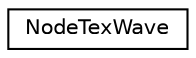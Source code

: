 digraph G
{
  edge [fontname="Helvetica",fontsize="10",labelfontname="Helvetica",labelfontsize="10"];
  node [fontname="Helvetica",fontsize="10",shape=record];
  rankdir=LR;
  Node1 [label="NodeTexWave",height=0.2,width=0.4,color="black", fillcolor="white", style="filled",URL="$da/da8/structNodeTexWave.html"];
}
